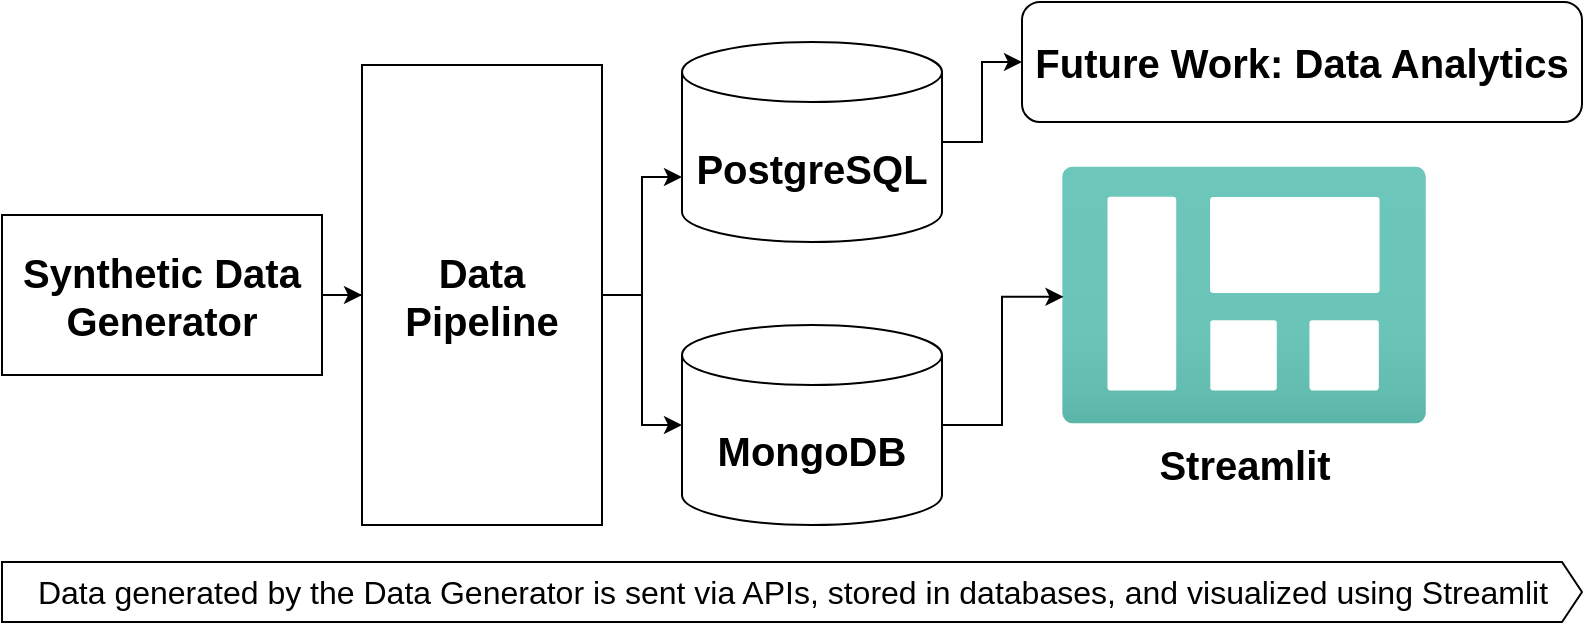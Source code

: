 <mxfile version="24.7.7">
  <diagram name="Page-1" id="xazMUkrdug9q_lezwX8n">
    <mxGraphModel dx="1050" dy="653" grid="1" gridSize="10" guides="1" tooltips="1" connect="1" arrows="1" fold="1" page="1" pageScale="1" pageWidth="850" pageHeight="1100" math="0" shadow="0">
      <root>
        <mxCell id="0" />
        <mxCell id="1" parent="0" />
        <mxCell id="ookyHPaYza2Kq9s-CfI7-2" value="&lt;b&gt;&lt;font style=&quot;font-size: 20px;&quot;&gt;Data Pipeline&lt;/font&gt;&lt;/b&gt;" style="rounded=0;whiteSpace=wrap;html=1;" vertex="1" parent="1">
          <mxGeometry x="200" y="211.5" width="120" height="230" as="geometry" />
        </mxCell>
        <mxCell id="ookyHPaYza2Kq9s-CfI7-4" style="edgeStyle=orthogonalEdgeStyle;rounded=0;orthogonalLoop=1;jettySize=auto;html=1;entryX=0;entryY=0.5;entryDx=0;entryDy=0;" edge="1" parent="1" source="ookyHPaYza2Kq9s-CfI7-3" target="ookyHPaYza2Kq9s-CfI7-2">
          <mxGeometry relative="1" as="geometry" />
        </mxCell>
        <mxCell id="ookyHPaYza2Kq9s-CfI7-3" value="&lt;font size=&quot;1&quot; style=&quot;&quot;&gt;&lt;b style=&quot;font-size: 20px;&quot;&gt;Synthetic Data Generator&lt;/b&gt;&lt;/font&gt;" style="rounded=0;whiteSpace=wrap;html=1;" vertex="1" parent="1">
          <mxGeometry x="20" y="286.5" width="160" height="80" as="geometry" />
        </mxCell>
        <mxCell id="ookyHPaYza2Kq9s-CfI7-21" style="edgeStyle=orthogonalEdgeStyle;rounded=0;orthogonalLoop=1;jettySize=auto;html=1;entryX=0;entryY=0.5;entryDx=0;entryDy=0;" edge="1" parent="1" source="ookyHPaYza2Kq9s-CfI7-9" target="ookyHPaYza2Kq9s-CfI7-20">
          <mxGeometry relative="1" as="geometry" />
        </mxCell>
        <mxCell id="ookyHPaYza2Kq9s-CfI7-9" value="&lt;font style=&quot;font-size: 20px;&quot;&gt;&lt;b&gt;PostgreSQL&lt;/b&gt;&lt;/font&gt;" style="shape=cylinder3;whiteSpace=wrap;html=1;boundedLbl=1;backgroundOutline=1;size=15;" vertex="1" parent="1">
          <mxGeometry x="360" y="200" width="130" height="100" as="geometry" />
        </mxCell>
        <mxCell id="ookyHPaYza2Kq9s-CfI7-10" value="&lt;b style=&quot;font-size: 20px;&quot;&gt;MongoDB&lt;/b&gt;" style="shape=cylinder3;whiteSpace=wrap;html=1;boundedLbl=1;backgroundOutline=1;size=15;" vertex="1" parent="1">
          <mxGeometry x="360" y="341.5" width="130" height="100" as="geometry" />
        </mxCell>
        <mxCell id="ookyHPaYza2Kq9s-CfI7-11" style="edgeStyle=orthogonalEdgeStyle;rounded=0;orthogonalLoop=1;jettySize=auto;html=1;entryX=0;entryY=0;entryDx=0;entryDy=67.5;entryPerimeter=0;" edge="1" parent="1" source="ookyHPaYza2Kq9s-CfI7-2" target="ookyHPaYza2Kq9s-CfI7-9">
          <mxGeometry relative="1" as="geometry" />
        </mxCell>
        <mxCell id="ookyHPaYza2Kq9s-CfI7-12" style="edgeStyle=orthogonalEdgeStyle;rounded=0;orthogonalLoop=1;jettySize=auto;html=1;entryX=0;entryY=0.5;entryDx=0;entryDy=0;entryPerimeter=0;" edge="1" parent="1" source="ookyHPaYza2Kq9s-CfI7-2" target="ookyHPaYza2Kq9s-CfI7-10">
          <mxGeometry relative="1" as="geometry" />
        </mxCell>
        <mxCell id="ookyHPaYza2Kq9s-CfI7-13" value="" style="image;aspect=fixed;html=1;points=[];align=center;fontSize=12;image=img/lib/azure2/general/Dashboard.svg;" vertex="1" parent="1">
          <mxGeometry x="550" y="262.25" width="182.05" height="128.5" as="geometry" />
        </mxCell>
        <mxCell id="ookyHPaYza2Kq9s-CfI7-14" value="&lt;b style=&quot;text-wrap: wrap; font-size: 20px;&quot;&gt;Streamlit&lt;/b&gt;" style="text;html=1;align=center;verticalAlign=middle;resizable=0;points=[];autosize=1;strokeColor=none;fillColor=none;" vertex="1" parent="1">
          <mxGeometry x="586.03" y="390.75" width="110" height="40" as="geometry" />
        </mxCell>
        <mxCell id="ookyHPaYza2Kq9s-CfI7-17" value="&lt;font style=&quot;font-size: 16px;&quot;&gt;Data generated by the Data Generator is sent via APIs, stored in databases, and visualized using Streamlit&lt;/font&gt;" style="html=1;shadow=0;dashed=0;align=center;verticalAlign=middle;shape=mxgraph.arrows2.arrow;dy=0;dx=10;notch=0;" vertex="1" parent="1">
          <mxGeometry x="20" y="460" width="790" height="30" as="geometry" />
        </mxCell>
        <mxCell id="ookyHPaYza2Kq9s-CfI7-18" style="edgeStyle=orthogonalEdgeStyle;rounded=0;orthogonalLoop=1;jettySize=auto;html=1;entryX=0.004;entryY=0.507;entryDx=0;entryDy=0;entryPerimeter=0;" edge="1" parent="1" source="ookyHPaYza2Kq9s-CfI7-10" target="ookyHPaYza2Kq9s-CfI7-13">
          <mxGeometry relative="1" as="geometry" />
        </mxCell>
        <mxCell id="ookyHPaYza2Kq9s-CfI7-20" value="&lt;span style=&quot;font-size: 20px;&quot;&gt;&lt;b&gt;Future Work: Data Analytics&lt;/b&gt;&lt;/span&gt;" style="rounded=1;whiteSpace=wrap;html=1;" vertex="1" parent="1">
          <mxGeometry x="530" y="180" width="280" height="60" as="geometry" />
        </mxCell>
      </root>
    </mxGraphModel>
  </diagram>
</mxfile>
